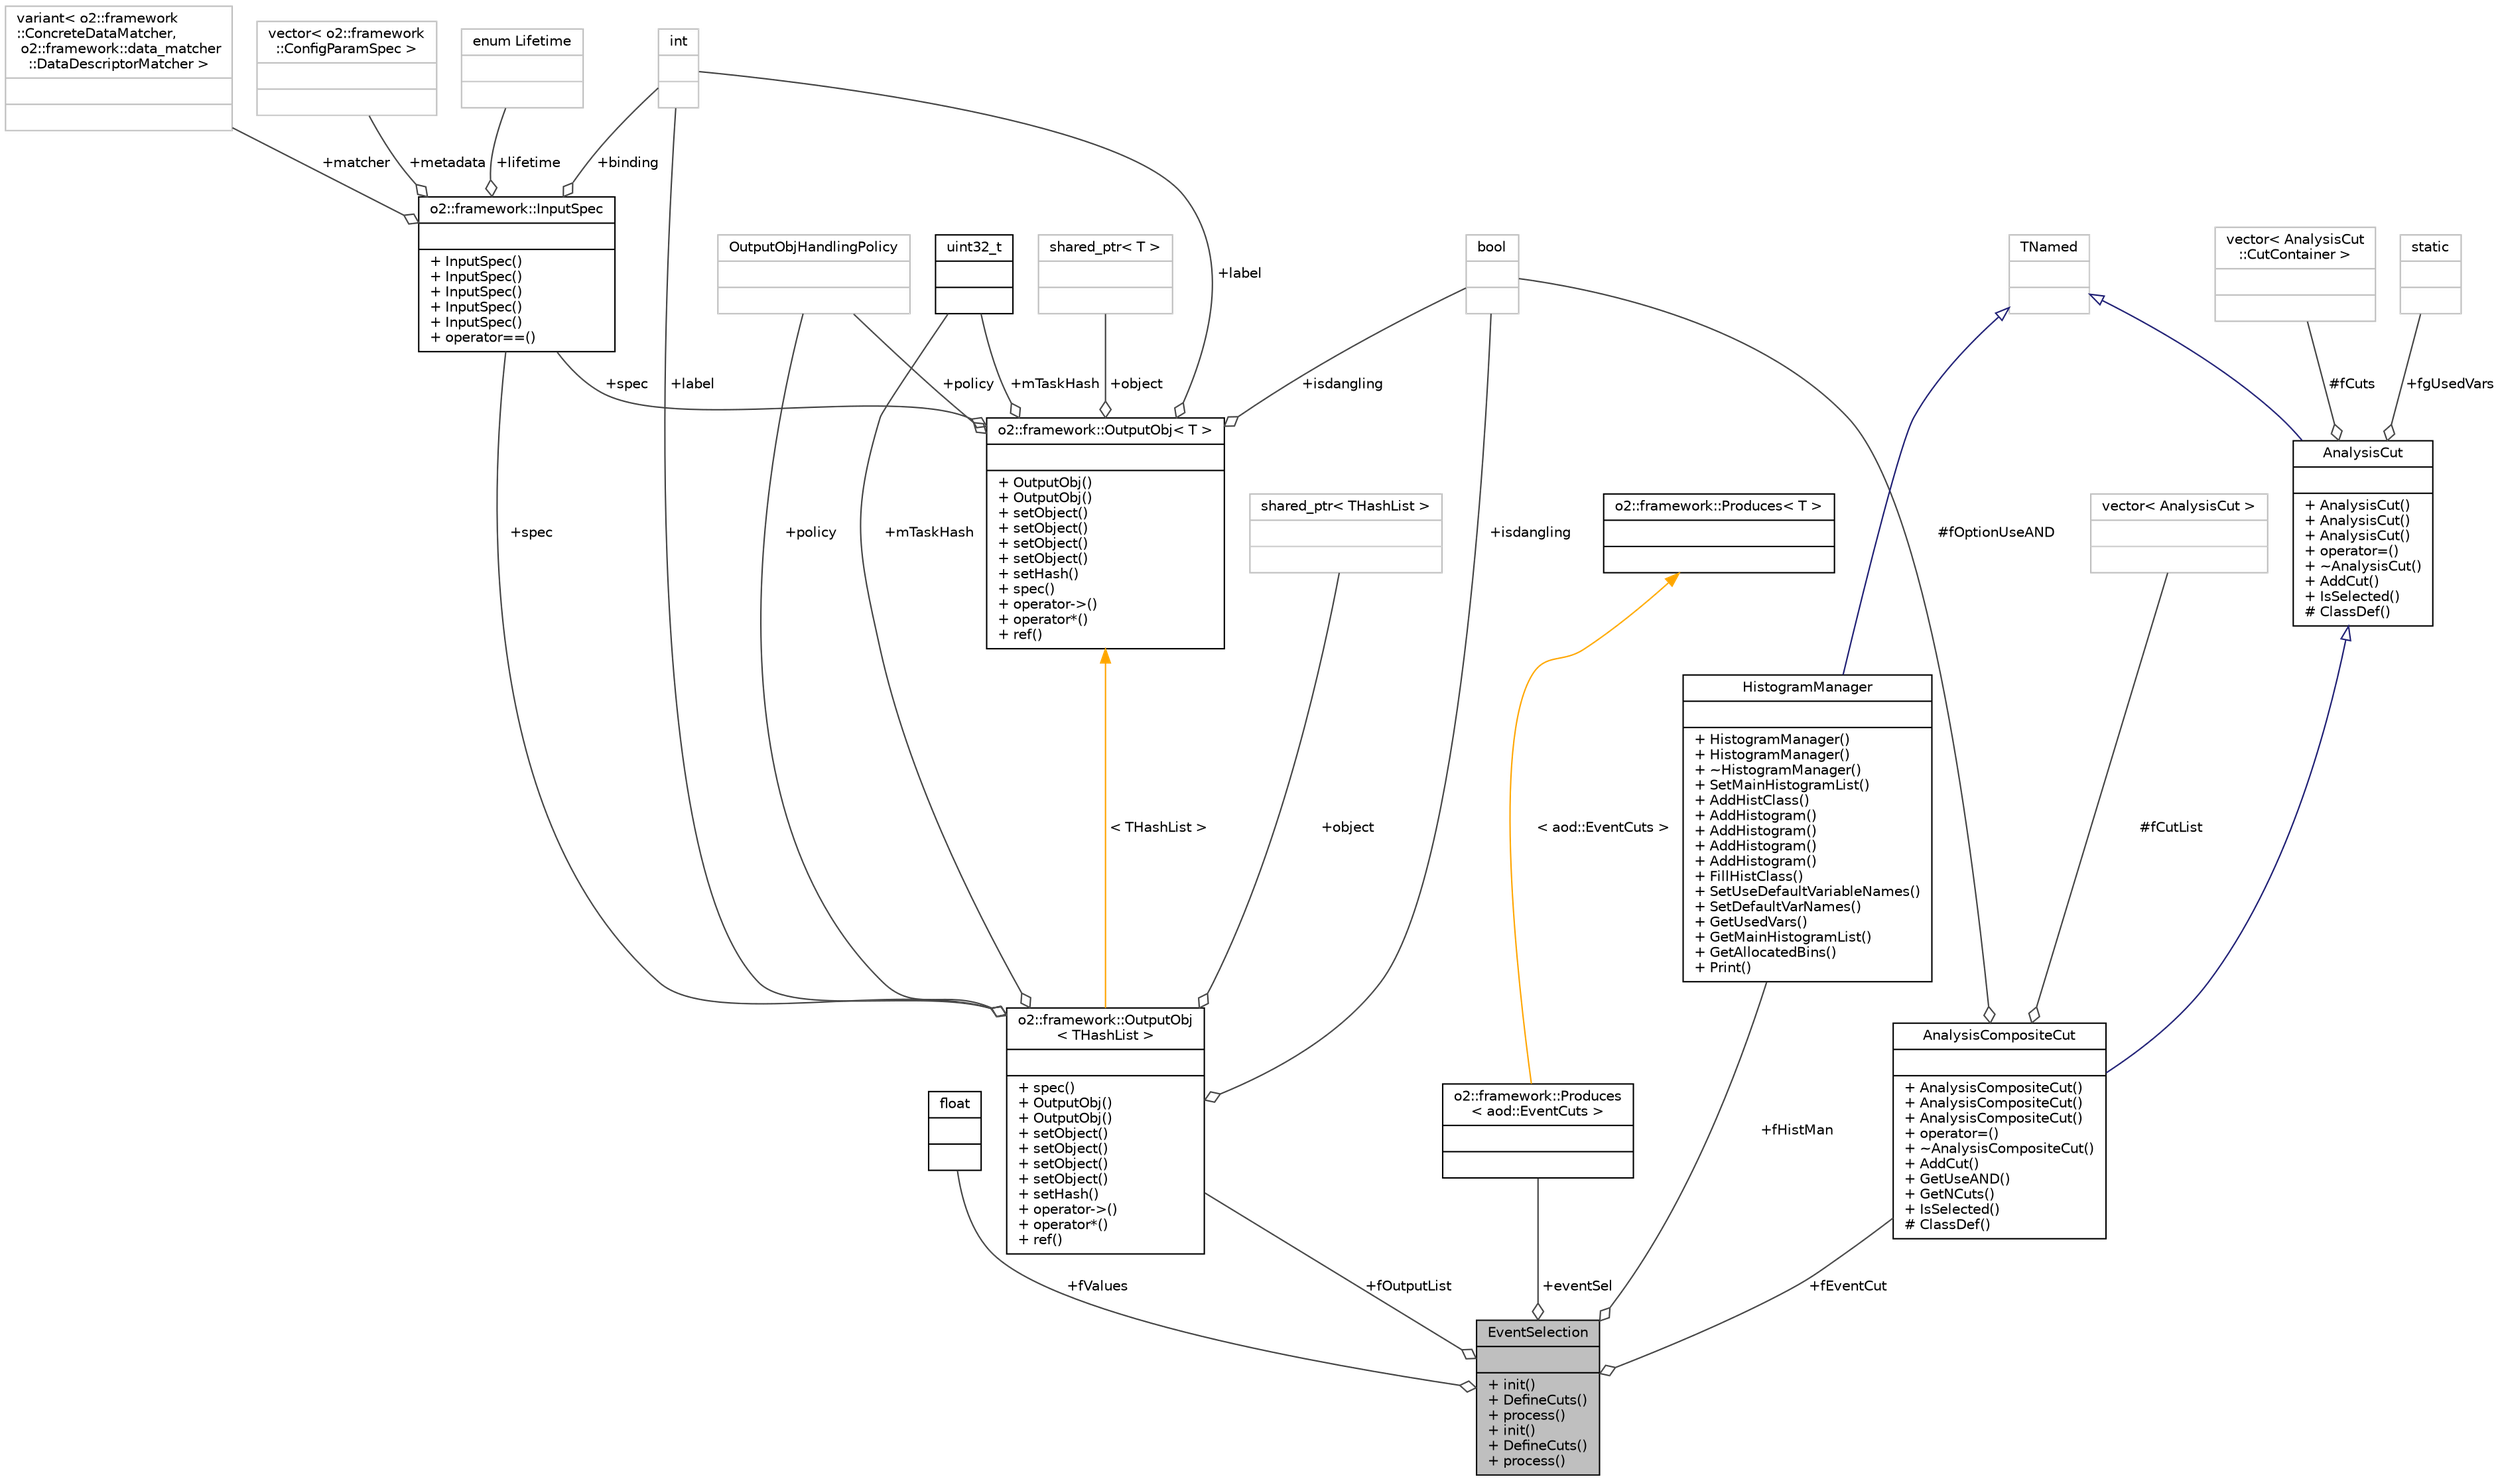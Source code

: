 digraph "EventSelection"
{
 // INTERACTIVE_SVG=YES
  bgcolor="transparent";
  edge [fontname="Helvetica",fontsize="10",labelfontname="Helvetica",labelfontsize="10"];
  node [fontname="Helvetica",fontsize="10",shape=record];
  Node1 [label="{EventSelection\n||+ init()\l+ DefineCuts()\l+ process()\l+ init()\l+ DefineCuts()\l+ process()\l}",height=0.2,width=0.4,color="black", fillcolor="grey75", style="filled", fontcolor="black"];
  Node2 -> Node1 [color="grey25",fontsize="10",style="solid",label=" +fValues" ,arrowhead="odiamond",fontname="Helvetica"];
  Node2 [label="{float\n||}",height=0.2,width=0.4,color="black",URL="$d4/dc3/classfloat.html"];
  Node3 -> Node1 [color="grey25",fontsize="10",style="solid",label=" +fOutputList" ,arrowhead="odiamond",fontname="Helvetica"];
  Node3 [label="{o2::framework::OutputObj\l\< THashList \>\n||+ spec()\l+ OutputObj()\l+ OutputObj()\l+ setObject()\l+ setObject()\l+ setObject()\l+ setObject()\l+ setHash()\l+ operator-\>()\l+ operator*()\l+ ref()\l}",height=0.2,width=0.4,color="black",URL="$d4/d79/structo2_1_1framework_1_1OutputObj.html"];
  Node4 -> Node3 [color="grey25",fontsize="10",style="solid",label=" +policy" ,arrowhead="odiamond",fontname="Helvetica"];
  Node4 [label="{OutputObjHandlingPolicy\n||}",height=0.2,width=0.4,color="grey75"];
  Node5 -> Node3 [color="grey25",fontsize="10",style="solid",label=" +object" ,arrowhead="odiamond",fontname="Helvetica"];
  Node5 [label="{shared_ptr\< THashList \>\n||}",height=0.2,width=0.4,color="grey75"];
  Node6 -> Node3 [color="grey25",fontsize="10",style="solid",label=" +mTaskHash" ,arrowhead="odiamond",fontname="Helvetica"];
  Node6 [label="{uint32_t\n||}",height=0.2,width=0.4,color="black",URL="$d3/d87/classuint32__t.html"];
  Node7 -> Node3 [color="grey25",fontsize="10",style="solid",label=" +label" ,arrowhead="odiamond",fontname="Helvetica"];
  Node7 [label="{int\n||}",height=0.2,width=0.4,color="grey75"];
  Node8 -> Node3 [color="grey25",fontsize="10",style="solid",label=" +isdangling" ,arrowhead="odiamond",fontname="Helvetica"];
  Node8 [label="{bool\n||}",height=0.2,width=0.4,color="grey75"];
  Node9 -> Node3 [color="grey25",fontsize="10",style="solid",label=" +spec" ,arrowhead="odiamond",fontname="Helvetica"];
  Node9 [label="{o2::framework::InputSpec\n||+ InputSpec()\l+ InputSpec()\l+ InputSpec()\l+ InputSpec()\l+ InputSpec()\l+ operator==()\l}",height=0.2,width=0.4,color="black",URL="$da/d96/structo2_1_1framework_1_1InputSpec.html"];
  Node10 -> Node9 [color="grey25",fontsize="10",style="solid",label=" +metadata" ,arrowhead="odiamond",fontname="Helvetica"];
  Node10 [label="{vector\< o2::framework\l::ConfigParamSpec \>\n||}",height=0.2,width=0.4,color="grey75"];
  Node11 -> Node9 [color="grey25",fontsize="10",style="solid",label=" +lifetime" ,arrowhead="odiamond",fontname="Helvetica"];
  Node11 [label="{enum Lifetime\n||}",height=0.2,width=0.4,color="grey75"];
  Node12 -> Node9 [color="grey25",fontsize="10",style="solid",label=" +matcher" ,arrowhead="odiamond",fontname="Helvetica"];
  Node12 [label="{variant\< o2::framework\l::ConcreteDataMatcher,\l o2::framework::data_matcher\l::DataDescriptorMatcher \>\n||}",height=0.2,width=0.4,color="grey75"];
  Node7 -> Node9 [color="grey25",fontsize="10",style="solid",label=" +binding" ,arrowhead="odiamond",fontname="Helvetica"];
  Node13 -> Node3 [dir="back",color="orange",fontsize="10",style="solid",label=" \< THashList \>" ,fontname="Helvetica"];
  Node13 [label="{o2::framework::OutputObj\< T \>\n||+ OutputObj()\l+ OutputObj()\l+ setObject()\l+ setObject()\l+ setObject()\l+ setObject()\l+ setHash()\l+ spec()\l+ operator-\>()\l+ operator*()\l+ ref()\l}",height=0.2,width=0.4,color="black",URL="$d4/d79/structo2_1_1framework_1_1OutputObj.html"];
  Node4 -> Node13 [color="grey25",fontsize="10",style="solid",label=" +policy" ,arrowhead="odiamond",fontname="Helvetica"];
  Node6 -> Node13 [color="grey25",fontsize="10",style="solid",label=" +mTaskHash" ,arrowhead="odiamond",fontname="Helvetica"];
  Node7 -> Node13 [color="grey25",fontsize="10",style="solid",label=" +label" ,arrowhead="odiamond",fontname="Helvetica"];
  Node14 -> Node13 [color="grey25",fontsize="10",style="solid",label=" +object" ,arrowhead="odiamond",fontname="Helvetica"];
  Node14 [label="{shared_ptr\< T \>\n||}",height=0.2,width=0.4,color="grey75"];
  Node8 -> Node13 [color="grey25",fontsize="10",style="solid",label=" +isdangling" ,arrowhead="odiamond",fontname="Helvetica"];
  Node9 -> Node13 [color="grey25",fontsize="10",style="solid",label=" +spec" ,arrowhead="odiamond",fontname="Helvetica"];
  Node15 -> Node1 [color="grey25",fontsize="10",style="solid",label=" +eventSel" ,arrowhead="odiamond",fontname="Helvetica"];
  Node15 [label="{o2::framework::Produces\l\< aod::EventCuts \>\n||}",height=0.2,width=0.4,color="black",URL="$d6/d86/structo2_1_1framework_1_1Produces.html"];
  Node16 -> Node15 [dir="back",color="orange",fontsize="10",style="solid",label=" \< aod::EventCuts \>" ,fontname="Helvetica"];
  Node16 [label="{o2::framework::Produces\< T \>\n||}",height=0.2,width=0.4,color="black",URL="$d6/d86/structo2_1_1framework_1_1Produces.html"];
  Node17 -> Node1 [color="grey25",fontsize="10",style="solid",label=" +fEventCut" ,arrowhead="odiamond",fontname="Helvetica"];
  Node17 [label="{AnalysisCompositeCut\n||+ AnalysisCompositeCut()\l+ AnalysisCompositeCut()\l+ AnalysisCompositeCut()\l+ operator=()\l+ ~AnalysisCompositeCut()\l+ AddCut()\l+ GetUseAND()\l+ GetNCuts()\l+ IsSelected()\l# ClassDef()\l}",height=0.2,width=0.4,color="black",URL="$db/d7a/classAnalysisCompositeCut.html"];
  Node18 -> Node17 [dir="back",color="midnightblue",fontsize="10",style="solid",arrowtail="onormal",fontname="Helvetica"];
  Node18 [label="{AnalysisCut\n||+ AnalysisCut()\l+ AnalysisCut()\l+ AnalysisCut()\l+ operator=()\l+ ~AnalysisCut()\l+ AddCut()\l+ IsSelected()\l# ClassDef()\l}",height=0.2,width=0.4,color="black",URL="$de/df4/classAnalysisCut.html"];
  Node19 -> Node18 [dir="back",color="midnightblue",fontsize="10",style="solid",arrowtail="onormal",fontname="Helvetica"];
  Node19 [label="{TNamed\n||}",height=0.2,width=0.4,color="grey75"];
  Node20 -> Node18 [color="grey25",fontsize="10",style="solid",label=" #fCuts" ,arrowhead="odiamond",fontname="Helvetica"];
  Node20 [label="{vector\< AnalysisCut\l::CutContainer \>\n||}",height=0.2,width=0.4,color="grey75"];
  Node21 -> Node18 [color="grey25",fontsize="10",style="solid",label=" +fgUsedVars" ,arrowhead="odiamond",fontname="Helvetica"];
  Node21 [label="{static\n||}",height=0.2,width=0.4,color="grey75"];
  Node22 -> Node17 [color="grey25",fontsize="10",style="solid",label=" #fCutList" ,arrowhead="odiamond",fontname="Helvetica"];
  Node22 [label="{vector\< AnalysisCut \>\n||}",height=0.2,width=0.4,color="grey75"];
  Node8 -> Node17 [color="grey25",fontsize="10",style="solid",label=" #fOptionUseAND" ,arrowhead="odiamond",fontname="Helvetica"];
  Node23 -> Node1 [color="grey25",fontsize="10",style="solid",label=" +fHistMan" ,arrowhead="odiamond",fontname="Helvetica"];
  Node23 [label="{HistogramManager\n||+ HistogramManager()\l+ HistogramManager()\l+ ~HistogramManager()\l+ SetMainHistogramList()\l+ AddHistClass()\l+ AddHistogram()\l+ AddHistogram()\l+ AddHistogram()\l+ AddHistogram()\l+ FillHistClass()\l+ SetUseDefaultVariableNames()\l+ SetDefaultVarNames()\l+ GetUsedVars()\l+ GetMainHistogramList()\l+ GetAllocatedBins()\l+ Print()\l}",height=0.2,width=0.4,color="black",URL="$d7/d2c/classHistogramManager.html"];
  Node19 -> Node23 [dir="back",color="midnightblue",fontsize="10",style="solid",arrowtail="onormal",fontname="Helvetica"];
}
